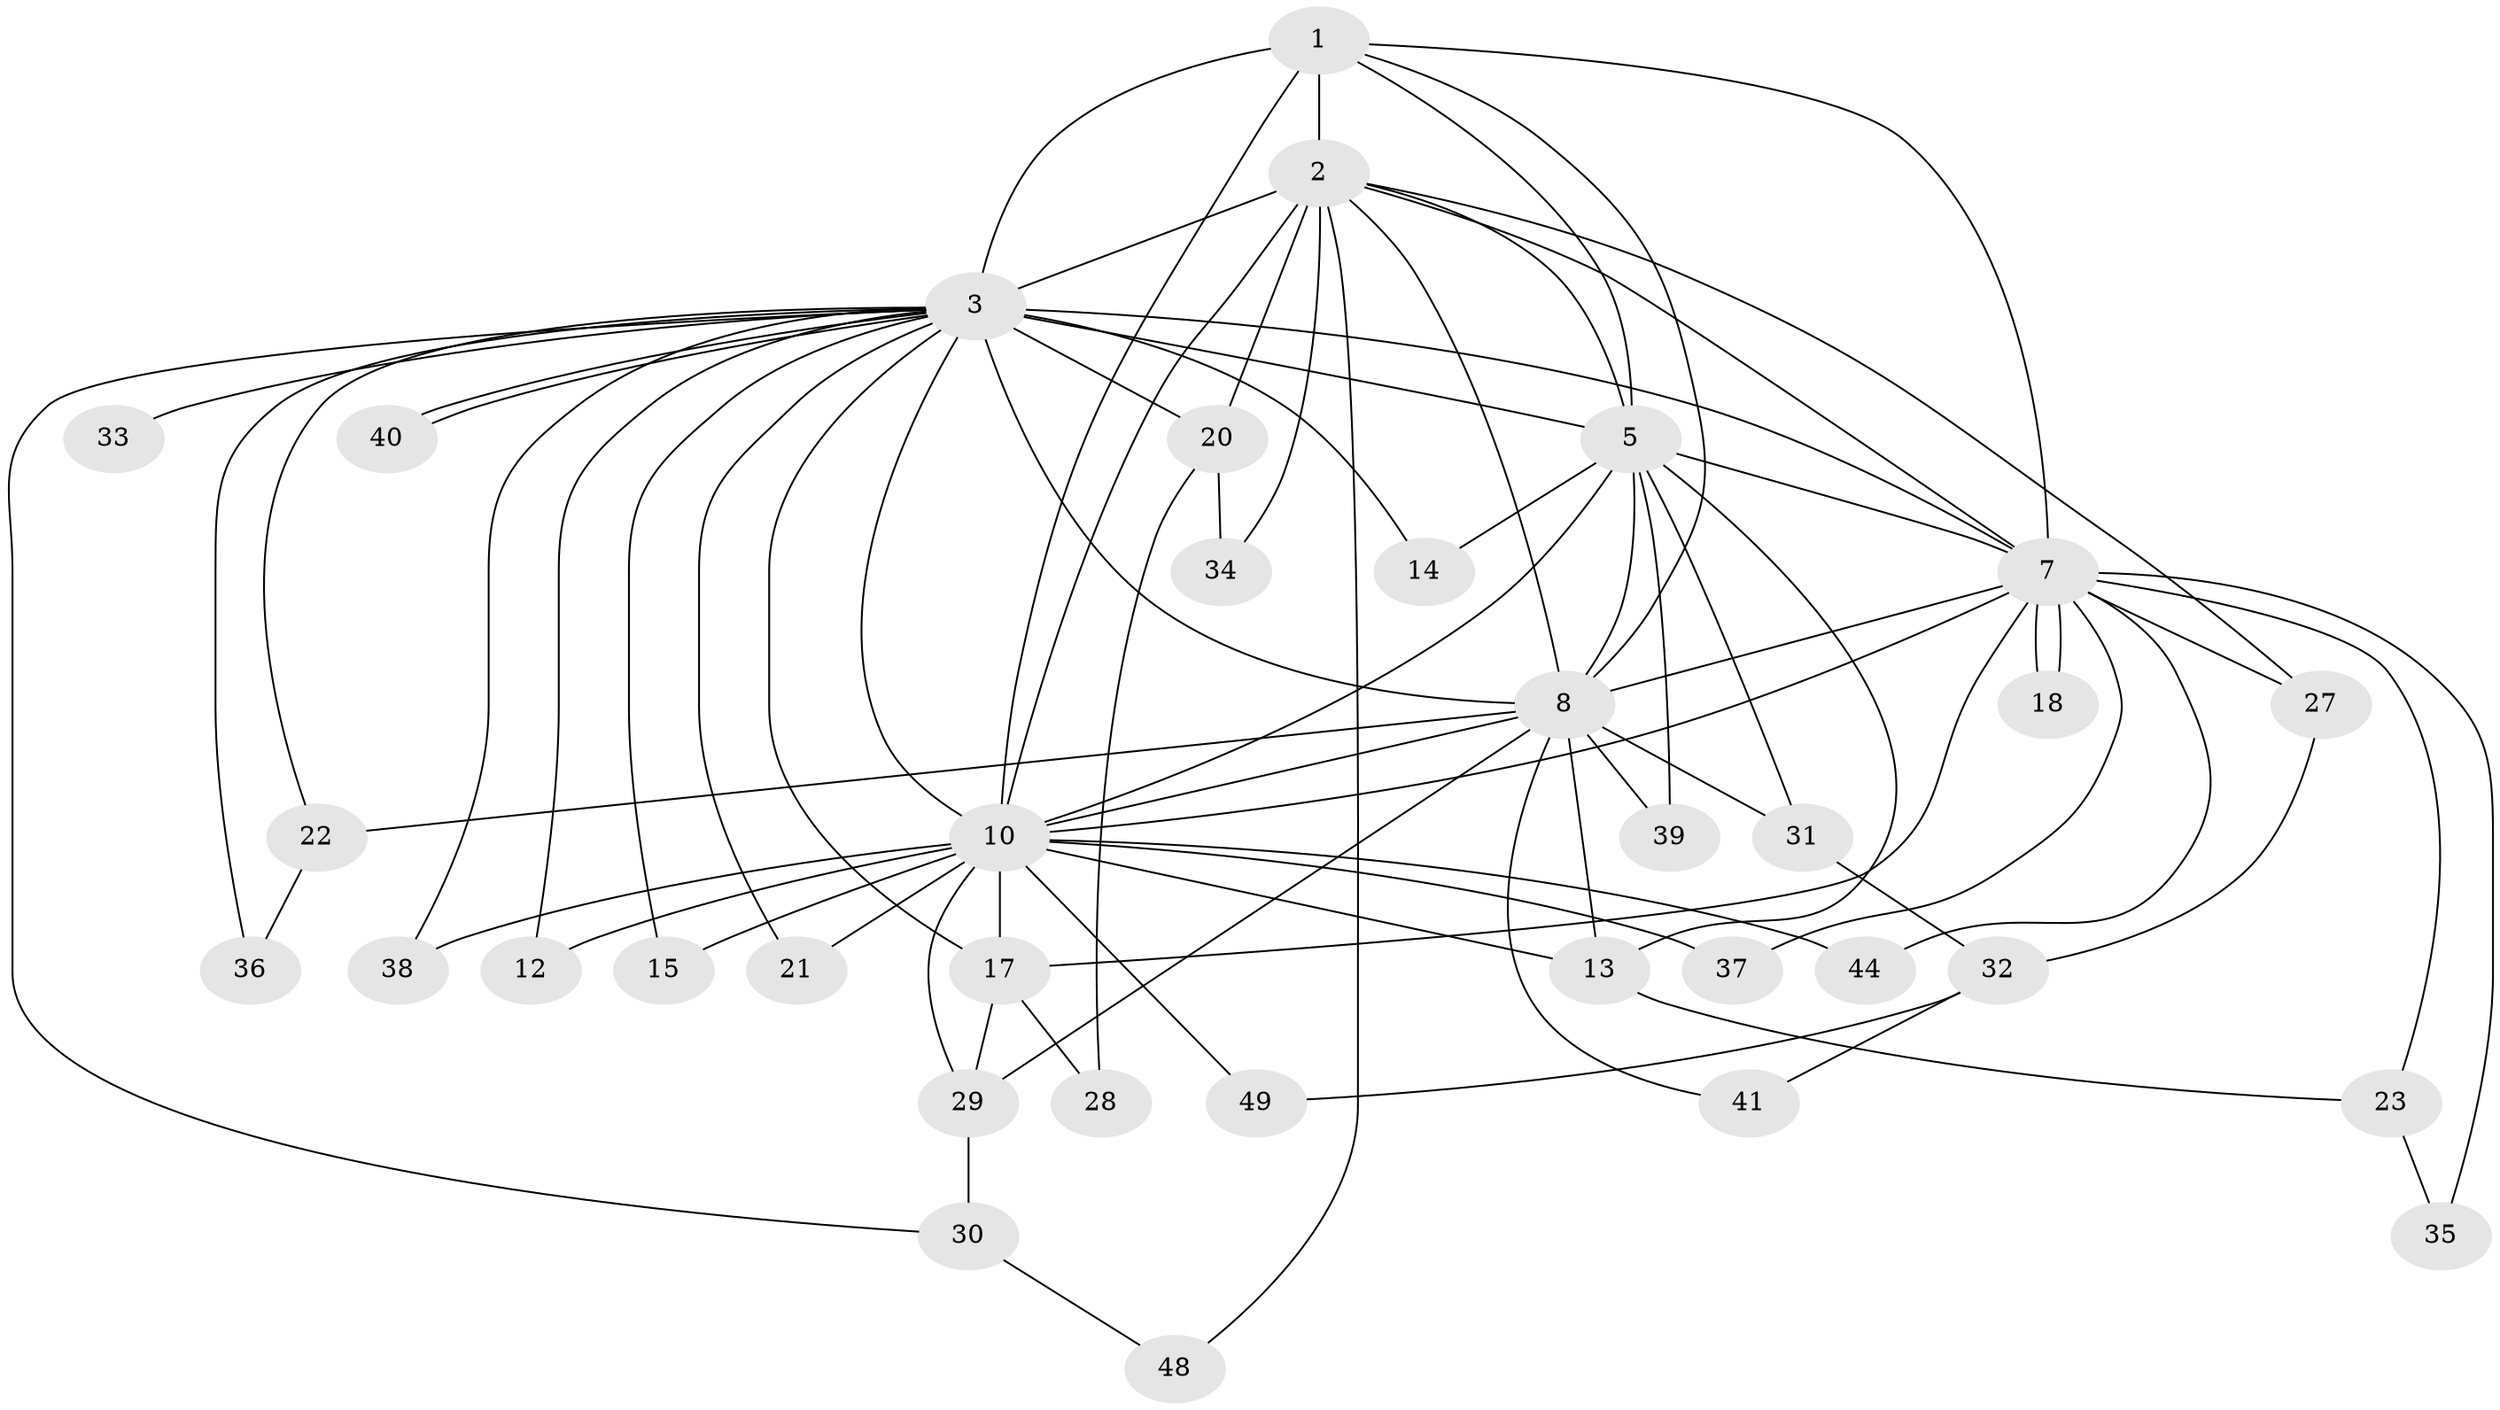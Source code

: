 // original degree distribution, {9: 0.02, 14: 0.04, 21: 0.02, 10: 0.04, 18: 0.02, 16: 0.04, 20: 0.02, 3: 0.2, 2: 0.48, 4: 0.12}
// Generated by graph-tools (version 1.1) at 2025/17/03/04/25 18:17:21]
// undirected, 35 vertices, 79 edges
graph export_dot {
graph [start="1"]
  node [color=gray90,style=filled];
  1;
  2;
  3 [super="+42+4+9+16+26"];
  5 [super="+6+19+24"];
  7;
  8;
  10 [super="+11"];
  12;
  13;
  14;
  15;
  17 [super="+25"];
  18;
  20;
  21;
  22;
  23;
  27;
  28;
  29;
  30;
  31;
  32;
  33;
  34;
  35;
  36;
  37;
  38;
  39;
  40;
  41;
  44;
  48;
  49;
  1 -- 2;
  1 -- 3 [weight=3];
  1 -- 5 [weight=2];
  1 -- 7;
  1 -- 8;
  1 -- 10;
  2 -- 3 [weight=4];
  2 -- 5 [weight=2];
  2 -- 7;
  2 -- 8;
  2 -- 10;
  2 -- 20;
  2 -- 27;
  2 -- 34;
  2 -- 48;
  3 -- 5 [weight=7];
  3 -- 7 [weight=4];
  3 -- 8 [weight=4];
  3 -- 10 [weight=3];
  3 -- 12;
  3 -- 15;
  3 -- 20;
  3 -- 21;
  3 -- 30;
  3 -- 33 [weight=2];
  3 -- 40;
  3 -- 40;
  3 -- 38;
  3 -- 36;
  3 -- 14 [weight=3];
  3 -- 17 [weight=2];
  3 -- 22;
  5 -- 7 [weight=2];
  5 -- 8 [weight=2];
  5 -- 10 [weight=3];
  5 -- 31;
  5 -- 39;
  5 -- 14;
  5 -- 13;
  7 -- 8;
  7 -- 10;
  7 -- 17;
  7 -- 18;
  7 -- 18;
  7 -- 23;
  7 -- 27;
  7 -- 35;
  7 -- 37;
  7 -- 44;
  8 -- 10;
  8 -- 13;
  8 -- 22;
  8 -- 29;
  8 -- 31;
  8 -- 39;
  8 -- 41;
  10 -- 12;
  10 -- 13;
  10 -- 15;
  10 -- 17 [weight=2];
  10 -- 21;
  10 -- 37;
  10 -- 38;
  10 -- 44;
  10 -- 49;
  10 -- 29;
  13 -- 23;
  17 -- 28;
  17 -- 29;
  20 -- 28;
  20 -- 34;
  22 -- 36;
  23 -- 35;
  27 -- 32;
  29 -- 30;
  30 -- 48;
  31 -- 32;
  32 -- 41;
  32 -- 49;
}
